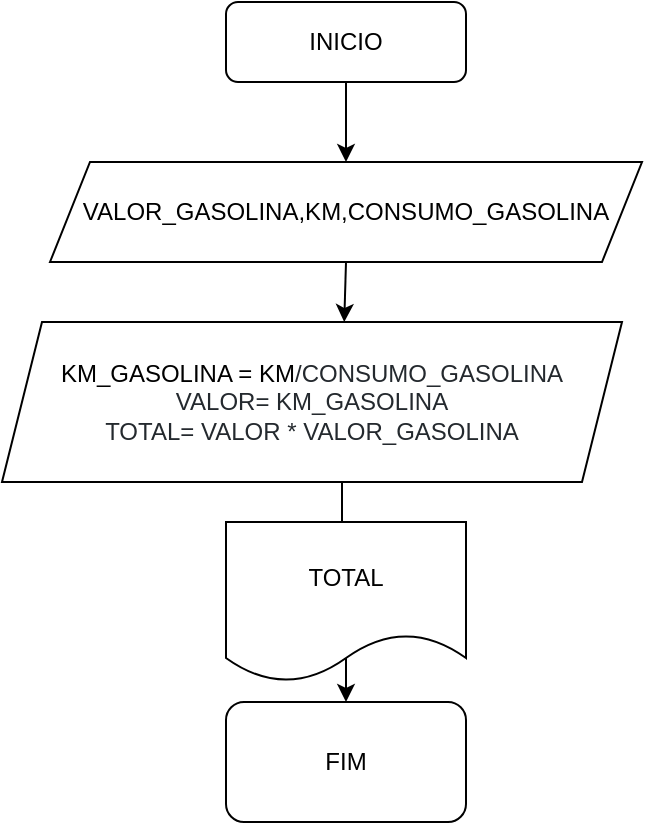 <mxfile version="14.5.10" type="onedrive"><diagram id="C5RBs43oDa-KdzZeNtuy" name="Page-1"><mxGraphModel dx="868" dy="482" grid="1" gridSize="10" guides="1" tooltips="1" connect="1" arrows="1" fold="1" page="1" pageScale="1" pageWidth="827" pageHeight="1169" math="0" shadow="0"><root><mxCell id="WIyWlLk6GJQsqaUBKTNV-0"/><mxCell id="WIyWlLk6GJQsqaUBKTNV-1" parent="WIyWlLk6GJQsqaUBKTNV-0"/><mxCell id="uwByDln_6mjMbef58ikG-11" style="edgeStyle=orthogonalEdgeStyle;rounded=0;orthogonalLoop=1;jettySize=auto;html=1;exitX=0.5;exitY=1;exitDx=0;exitDy=0;" parent="WIyWlLk6GJQsqaUBKTNV-1" source="WIyWlLk6GJQsqaUBKTNV-3" target="uwByDln_6mjMbef58ikG-1" edge="1"><mxGeometry relative="1" as="geometry"/></mxCell><mxCell id="WIyWlLk6GJQsqaUBKTNV-3" value="INICIO" style="rounded=1;whiteSpace=wrap;html=1;fontSize=12;glass=0;strokeWidth=1;shadow=0;" parent="WIyWlLk6GJQsqaUBKTNV-1" vertex="1"><mxGeometry x="232" y="80" width="120" height="40" as="geometry"/></mxCell><mxCell id="uwByDln_6mjMbef58ikG-12" style="edgeStyle=orthogonalEdgeStyle;rounded=0;orthogonalLoop=1;jettySize=auto;html=1;exitX=0.5;exitY=1;exitDx=0;exitDy=0;entryX=0.552;entryY=0;entryDx=0;entryDy=0;entryPerimeter=0;" parent="WIyWlLk6GJQsqaUBKTNV-1" source="uwByDln_6mjMbef58ikG-1" target="uwByDln_6mjMbef58ikG-6" edge="1"><mxGeometry relative="1" as="geometry"/></mxCell><mxCell id="uwByDln_6mjMbef58ikG-1" value="VALOR_GASOLINA,KM,CONSUMO_GASOLINA" style="shape=parallelogram;perimeter=parallelogramPerimeter;whiteSpace=wrap;html=1;fixedSize=1;" parent="WIyWlLk6GJQsqaUBKTNV-1" vertex="1"><mxGeometry x="144" y="160" width="296" height="50" as="geometry"/></mxCell><mxCell id="uwByDln_6mjMbef58ikG-13" style="edgeStyle=orthogonalEdgeStyle;rounded=0;orthogonalLoop=1;jettySize=auto;html=1;exitX=0.5;exitY=1;exitDx=0;exitDy=0;" parent="WIyWlLk6GJQsqaUBKTNV-1" source="uwByDln_6mjMbef58ikG-6" edge="1"><mxGeometry relative="1" as="geometry"><mxPoint x="290" y="350" as="targetPoint"/></mxGeometry></mxCell><mxCell id="uwByDln_6mjMbef58ikG-6" value="KM_GASOLINA = KM&lt;span style=&quot;color: rgb(36 , 41 , 46) ; font-family: , &amp;#34;consolas&amp;#34; , &amp;#34;liberation mono&amp;#34; , &amp;#34;menlo&amp;#34; , monospace ; background-color: rgb(255 , 255 , 255)&quot;&gt;/CONSUMO_GASOLINA&lt;br&gt;VALOR= KM_GASOLINA&lt;br&gt;TOTAL= VALOR * VALOR_GASOLINA&lt;br&gt;&lt;/span&gt;" style="shape=parallelogram;perimeter=parallelogramPerimeter;whiteSpace=wrap;html=1;fixedSize=1;" parent="WIyWlLk6GJQsqaUBKTNV-1" vertex="1"><mxGeometry x="120" y="240" width="310" height="80" as="geometry"/></mxCell><mxCell id="uwByDln_6mjMbef58ikG-16" style="edgeStyle=orthogonalEdgeStyle;rounded=0;orthogonalLoop=1;jettySize=auto;html=1;exitX=0.525;exitY=0.825;exitDx=0;exitDy=0;exitPerimeter=0;" parent="WIyWlLk6GJQsqaUBKTNV-1" source="uwByDln_6mjMbef58ikG-14" edge="1"><mxGeometry relative="1" as="geometry"><mxPoint x="292" y="430" as="targetPoint"/><Array as="points"><mxPoint x="292" y="406"/></Array></mxGeometry></mxCell><mxCell id="uwByDln_6mjMbef58ikG-14" value="TOTAL" style="shape=document;whiteSpace=wrap;html=1;boundedLbl=1;" parent="WIyWlLk6GJQsqaUBKTNV-1" vertex="1"><mxGeometry x="232" y="340" width="120" height="80" as="geometry"/></mxCell><mxCell id="uwByDln_6mjMbef58ikG-19" value="FIM" style="rounded=1;whiteSpace=wrap;html=1;" parent="WIyWlLk6GJQsqaUBKTNV-1" vertex="1"><mxGeometry x="232" y="430" width="120" height="60" as="geometry"/></mxCell></root></mxGraphModel></diagram></mxfile>